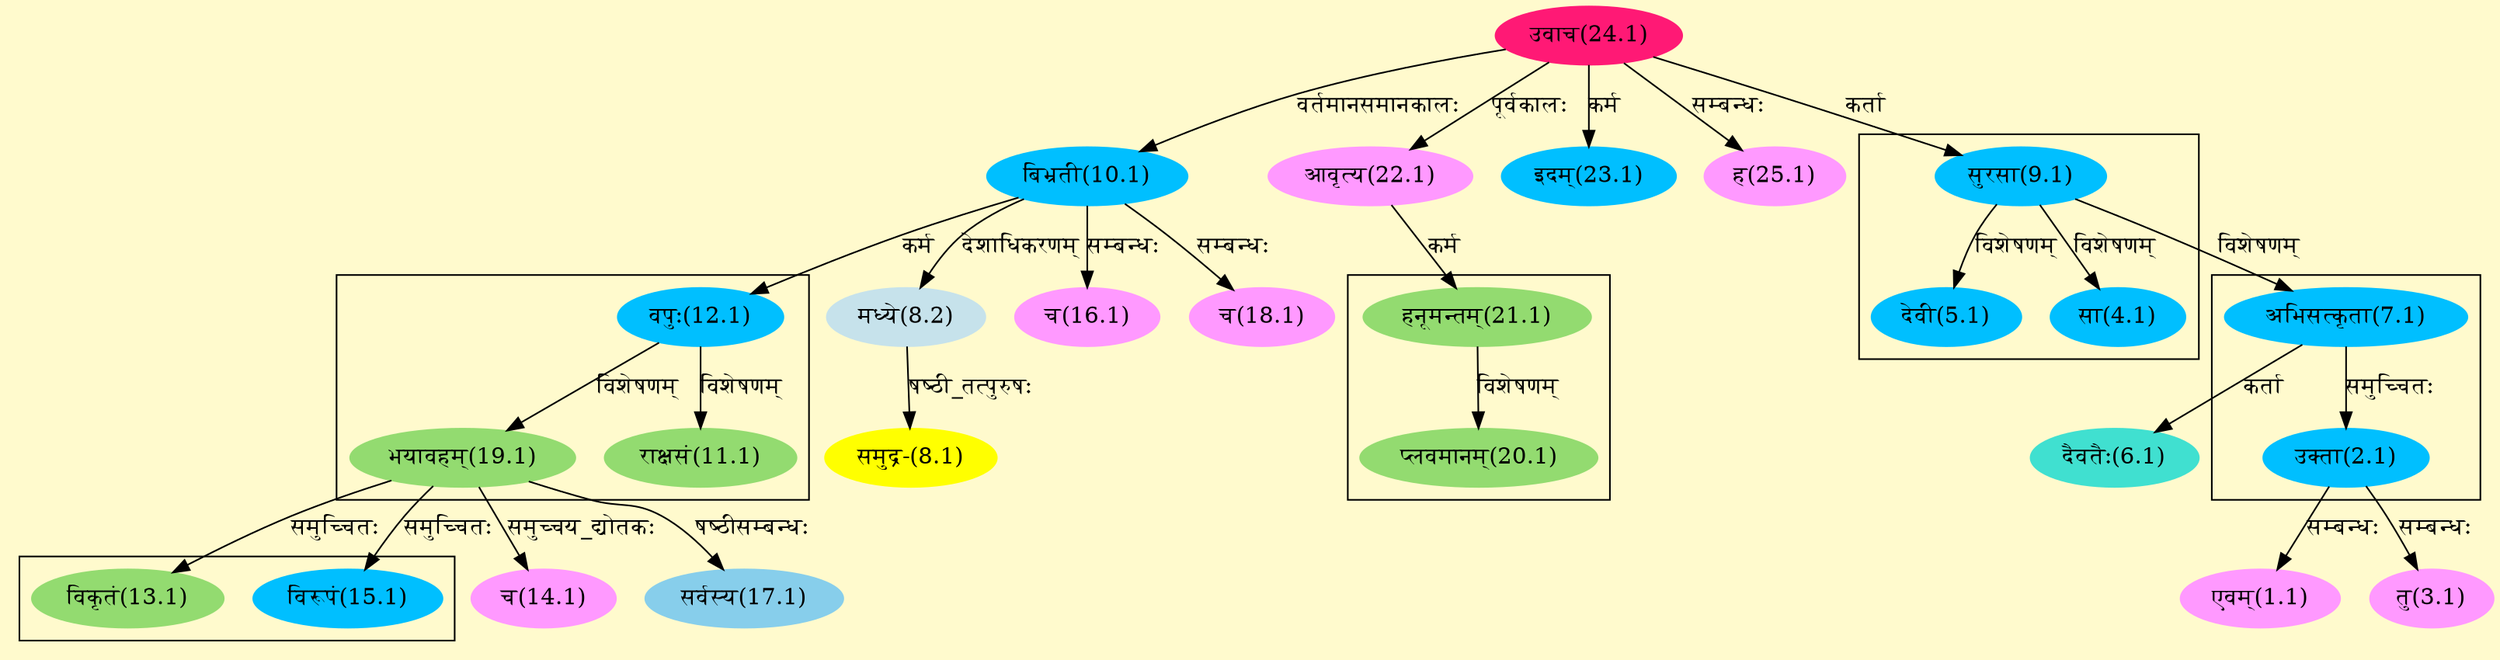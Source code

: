 digraph G{
rankdir=BT;
 compound=true;
 bgcolor="lemonchiffon1";

subgraph cluster_1{
Node2_1 [style=filled, color="#00BFFF" label = "उक्ता(2.1)"]
Node7_1 [style=filled, color="#00BFFF" label = "अभिसत्कृता(7.1)"]

}

subgraph cluster_2{
Node4_1 [style=filled, color="#00BFFF" label = "सा(4.1)"]
Node9_1 [style=filled, color="#00BFFF" label = "सुरसा(9.1)"]
Node5_1 [style=filled, color="#00BFFF" label = "देवी(5.1)"]
Node7_1 [style=filled, color="#00BFFF" label = "अभिसत्कृता(7.1)"]

}

subgraph cluster_3{
Node11_1 [style=filled, color="#93DB70" label = "राक्षसं(11.1)"]
Node12_1 [style=filled, color="#00BFFF" label = "वपुः(12.1)"]
Node19_1 [style=filled, color="#93DB70" label = "भयावहम्(19.1)"]

}

subgraph cluster_4{
Node13_1 [style=filled, color="#93DB70" label = "विकृतं(13.1)"]
Node19_1 [style=filled, color="#93DB70" label = "भयावहम्(19.1)"]
Node15_1 [style=filled, color="#00BFFF" label = "विरूपं(15.1)"]

}

subgraph cluster_5{
Node20_1 [style=filled, color="#93DB70" label = "प्लवमानम्(20.1)"]
Node21_1 [style=filled, color="#93DB70" label = "हनूमन्तम्(21.1)"]

}
Node1_1 [style=filled, color="#FF99FF" label = "एवम्(1.1)"]
Node2_1 [style=filled, color="#00BFFF" label = "उक्ता(2.1)"]
Node3_1 [style=filled, color="#FF99FF" label = "तु(3.1)"]
Node6_1 [style=filled, color="#40E0D0" label = "दैवतैः(6.1)"]
Node7_1 [style=filled, color="#00BFFF" label = "अभिसत्कृता(7.1)"]
Node8_1 [style=filled, color="#FFFF00" label = "समुद्र-(8.1)"]
Node8_2 [style=filled, color="#C6E2EB" label = "मध्ये(8.2)"]
Node10_1 [style=filled, color="#00BFFF" label = "बिभ्रती(10.1)"]
Node9_1 [style=filled, color="#00BFFF" label = "सुरसा(9.1)"]
Node24_1 [style=filled, color="#FF1975" label = "उवाच(24.1)"]
Node12_1 [style=filled, color="#00BFFF" label = "वपुः(12.1)"]
Node14_1 [style=filled, color="#FF99FF" label = "च(14.1)"]
Node19_1 [style=filled, color="#93DB70" label = "भयावहम्(19.1)"]
Node16_1 [style=filled, color="#FF99FF" label = "च(16.1)"]
Node17_1 [style=filled, color="#87CEEB" label = "सर्वस्य(17.1)"]
Node18_1 [style=filled, color="#FF99FF" label = "च(18.1)"]
Node21_1 [style=filled, color="#93DB70" label = "हनूमन्तम्(21.1)"]
Node22_1 [style=filled, color="#FF99FF" label = "आवृत्य(22.1)"]
Node23_1 [style=filled, color="#00BFFF" label = "इदम्(23.1)"]
Node [style=filled, color="" label = "()"]
Node25_1 [style=filled, color="#FF99FF" label = "ह(25.1)"]
/* Start of Relations section */

Node1_1 -> Node2_1 [  label="सम्बन्धः"  dir="back" ]
Node2_1 -> Node7_1 [  label="समुच्चितः"  dir="back" ]
Node3_1 -> Node2_1 [  label="सम्बन्धः"  dir="back" ]
Node4_1 -> Node9_1 [  label="विशेषणम्"  dir="back" ]
Node5_1 -> Node9_1 [  label="विशेषणम्"  dir="back" ]
Node6_1 -> Node7_1 [  label="कर्ता"  dir="back" ]
Node7_1 -> Node9_1 [  label="विशेषणम्"  dir="back" ]
Node8_1 -> Node8_2 [  label="षष्ठी_तत्पुरुषः"  dir="back" ]
Node8_2 -> Node10_1 [  label="देशाधिकरणम्"  dir="back" ]
Node9_1 -> Node24_1 [  label="कर्ता"  dir="back" ]
Node10_1 -> Node24_1 [  label="वर्तमानसमानकालः"  dir="back" ]
Node11_1 -> Node12_1 [  label="विशेषणम्"  dir="back" ]
Node12_1 -> Node10_1 [  label="कर्म"  dir="back" ]
Node13_1 -> Node19_1 [  label="समुच्चितः"  dir="back" ]
Node14_1 -> Node19_1 [  label="समुच्चय_द्योतकः"  dir="back" ]
Node15_1 -> Node19_1 [  label="समुच्चितः"  dir="back" ]
Node16_1 -> Node10_1 [  label="सम्बन्धः"  dir="back" ]
Node17_1 -> Node19_1 [  label="षष्ठीसम्बन्धः"  dir="back" ]
Node18_1 -> Node10_1 [  label="सम्बन्धः"  dir="back" ]
Node19_1 -> Node12_1 [  label="विशेषणम्"  dir="back" ]
Node20_1 -> Node21_1 [  label="विशेषणम्"  dir="back" ]
Node21_1 -> Node22_1 [  label="कर्म"  dir="back" ]
Node22_1 -> Node24_1 [  label="पूर्वकालः"  dir="back" ]
Node23_1 -> Node24_1 [  label="कर्म"  dir="back" ]
Node25_1 -> Node24_1 [  label="सम्बन्धः"  dir="back" ]
}
